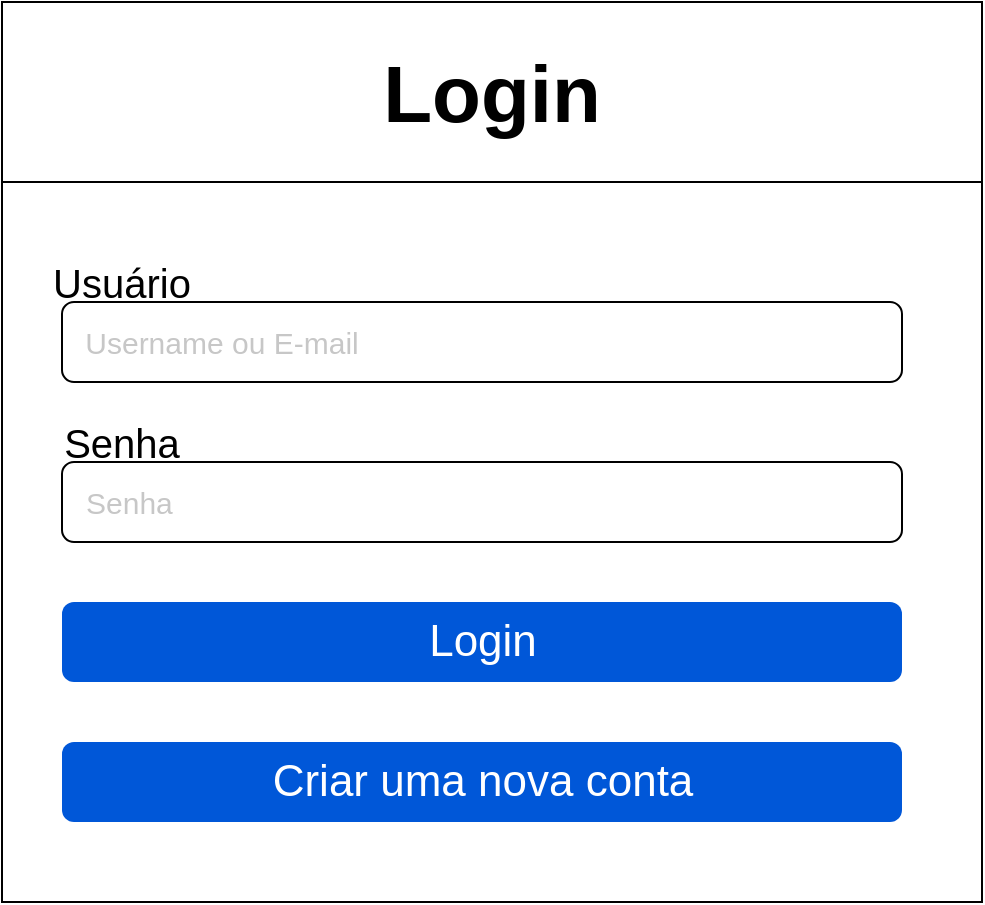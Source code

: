 <mxfile version="13.1.2" type="device"><diagram id="1HFLs0DOrO6-gv_ZPwTj" name="Page-1"><mxGraphModel dx="1231" dy="643" grid="1" gridSize="10" guides="1" tooltips="1" connect="1" arrows="1" fold="1" page="1" pageScale="1" pageWidth="827" pageHeight="1169" math="0" shadow="0"><root><mxCell id="0"/><mxCell id="1" parent="0"/><mxCell id="C9hEVcpFMV5scrXoF6fR-1" value="" style="rounded=0;whiteSpace=wrap;html=1;" vertex="1" parent="1"><mxGeometry x="160" y="160" width="490" height="450" as="geometry"/></mxCell><mxCell id="C9hEVcpFMV5scrXoF6fR-2" value="" style="rounded=0;whiteSpace=wrap;html=1;" vertex="1" parent="1"><mxGeometry x="160" y="160" width="490" height="90" as="geometry"/></mxCell><mxCell id="C9hEVcpFMV5scrXoF6fR-3" value="&lt;b&gt;&lt;font style=&quot;font-size: 40px&quot;&gt;Login&lt;/font&gt;&lt;/b&gt;" style="text;html=1;strokeColor=none;fillColor=none;align=center;verticalAlign=middle;whiteSpace=wrap;rounded=0;" vertex="1" parent="1"><mxGeometry x="385" y="195" width="40" height="20" as="geometry"/></mxCell><mxCell id="C9hEVcpFMV5scrXoF6fR-4" value="" style="rounded=1;whiteSpace=wrap;html=1;" vertex="1" parent="1"><mxGeometry x="190" y="310" width="420" height="40" as="geometry"/></mxCell><mxCell id="C9hEVcpFMV5scrXoF6fR-5" value="" style="rounded=1;whiteSpace=wrap;html=1;" vertex="1" parent="1"><mxGeometry x="190" y="390" width="420" height="40" as="geometry"/></mxCell><mxCell id="C9hEVcpFMV5scrXoF6fR-6" value="&lt;font style=&quot;font-size: 20px&quot;&gt;Usuário&lt;/font&gt;" style="text;html=1;strokeColor=none;fillColor=none;align=center;verticalAlign=middle;whiteSpace=wrap;rounded=0;" vertex="1" parent="1"><mxGeometry x="200" y="290" width="40" height="20" as="geometry"/></mxCell><mxCell id="C9hEVcpFMV5scrXoF6fR-7" value="&lt;font style=&quot;font-size: 20px&quot;&gt;Senha&lt;/font&gt;" style="text;html=1;strokeColor=none;fillColor=none;align=center;verticalAlign=middle;whiteSpace=wrap;rounded=0;" vertex="1" parent="1"><mxGeometry x="200" y="370" width="40" height="20" as="geometry"/></mxCell><mxCell id="C9hEVcpFMV5scrXoF6fR-8" value="&lt;font style=&quot;font-size: 15px&quot; color=&quot;#c7c7c7&quot;&gt;Username ou E-mail&lt;/font&gt;" style="text;html=1;strokeColor=none;fillColor=none;align=center;verticalAlign=middle;whiteSpace=wrap;rounded=0;" vertex="1" parent="1"><mxGeometry x="200" y="320" width="140" height="20" as="geometry"/></mxCell><mxCell id="C9hEVcpFMV5scrXoF6fR-9" value="&lt;font style=&quot;font-size: 15px&quot; color=&quot;#c7c7c7&quot;&gt;Senha&lt;/font&gt;" style="text;html=1;strokeColor=none;fillColor=none;align=left;verticalAlign=middle;whiteSpace=wrap;rounded=0;" vertex="1" parent="1"><mxGeometry x="200" y="400" width="140" height="20" as="geometry"/></mxCell><mxCell id="C9hEVcpFMV5scrXoF6fR-10" value="&lt;font style=&quot;font-size: 22px&quot;&gt;Login&lt;/font&gt;" style="rounded=1;fillColor=#0057D8;align=center;strokeColor=none;html=1;fontColor=#ffffff;fontSize=12" vertex="1" parent="1"><mxGeometry x="190" y="460" width="420" height="40" as="geometry"/></mxCell><mxCell id="C9hEVcpFMV5scrXoF6fR-12" value="&lt;font style=&quot;font-size: 22px&quot;&gt;Criar uma nova conta&lt;/font&gt;" style="rounded=1;fillColor=#0057D8;align=center;strokeColor=none;html=1;fontColor=#ffffff;fontSize=12" vertex="1" parent="1"><mxGeometry x="190" y="530" width="420" height="40" as="geometry"/></mxCell></root></mxGraphModel></diagram></mxfile>
